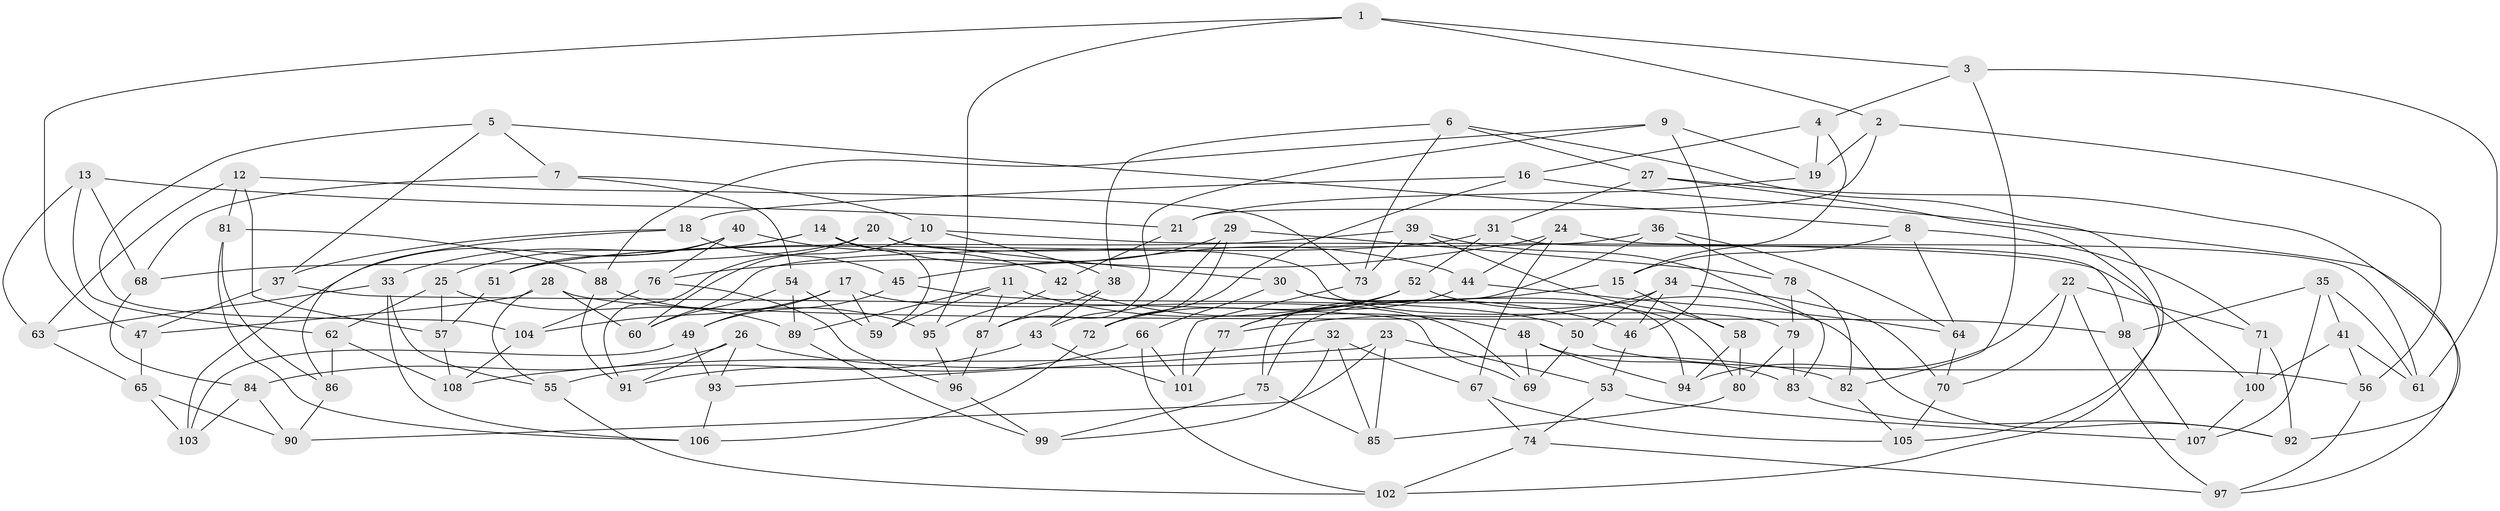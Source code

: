 // coarse degree distribution, {4: 0.3384615384615385, 6: 0.5384615384615384, 5: 0.12307692307692308}
// Generated by graph-tools (version 1.1) at 2025/52/02/27/25 19:52:26]
// undirected, 108 vertices, 216 edges
graph export_dot {
graph [start="1"]
  node [color=gray90,style=filled];
  1;
  2;
  3;
  4;
  5;
  6;
  7;
  8;
  9;
  10;
  11;
  12;
  13;
  14;
  15;
  16;
  17;
  18;
  19;
  20;
  21;
  22;
  23;
  24;
  25;
  26;
  27;
  28;
  29;
  30;
  31;
  32;
  33;
  34;
  35;
  36;
  37;
  38;
  39;
  40;
  41;
  42;
  43;
  44;
  45;
  46;
  47;
  48;
  49;
  50;
  51;
  52;
  53;
  54;
  55;
  56;
  57;
  58;
  59;
  60;
  61;
  62;
  63;
  64;
  65;
  66;
  67;
  68;
  69;
  70;
  71;
  72;
  73;
  74;
  75;
  76;
  77;
  78;
  79;
  80;
  81;
  82;
  83;
  84;
  85;
  86;
  87;
  88;
  89;
  90;
  91;
  92;
  93;
  94;
  95;
  96;
  97;
  98;
  99;
  100;
  101;
  102;
  103;
  104;
  105;
  106;
  107;
  108;
  1 -- 47;
  1 -- 3;
  1 -- 2;
  1 -- 95;
  2 -- 56;
  2 -- 19;
  2 -- 21;
  3 -- 4;
  3 -- 82;
  3 -- 61;
  4 -- 15;
  4 -- 16;
  4 -- 19;
  5 -- 7;
  5 -- 8;
  5 -- 37;
  5 -- 104;
  6 -- 73;
  6 -- 27;
  6 -- 105;
  6 -- 38;
  7 -- 10;
  7 -- 54;
  7 -- 68;
  8 -- 71;
  8 -- 15;
  8 -- 64;
  9 -- 19;
  9 -- 88;
  9 -- 87;
  9 -- 46;
  10 -- 91;
  10 -- 100;
  10 -- 38;
  11 -- 89;
  11 -- 87;
  11 -- 46;
  11 -- 59;
  12 -- 57;
  12 -- 63;
  12 -- 73;
  12 -- 81;
  13 -- 21;
  13 -- 62;
  13 -- 68;
  13 -- 63;
  14 -- 25;
  14 -- 33;
  14 -- 59;
  14 -- 44;
  15 -- 75;
  15 -- 58;
  16 -- 18;
  16 -- 72;
  16 -- 97;
  17 -- 69;
  17 -- 49;
  17 -- 104;
  17 -- 59;
  18 -- 86;
  18 -- 45;
  18 -- 37;
  19 -- 21;
  20 -- 68;
  20 -- 79;
  20 -- 30;
  20 -- 60;
  21 -- 42;
  22 -- 71;
  22 -- 94;
  22 -- 97;
  22 -- 70;
  23 -- 85;
  23 -- 90;
  23 -- 53;
  23 -- 93;
  24 -- 61;
  24 -- 44;
  24 -- 67;
  24 -- 76;
  25 -- 57;
  25 -- 89;
  25 -- 62;
  26 -- 84;
  26 -- 82;
  26 -- 91;
  26 -- 93;
  27 -- 31;
  27 -- 92;
  27 -- 102;
  28 -- 47;
  28 -- 60;
  28 -- 98;
  28 -- 55;
  29 -- 72;
  29 -- 45;
  29 -- 43;
  29 -- 78;
  30 -- 80;
  30 -- 66;
  30 -- 94;
  31 -- 51;
  31 -- 98;
  31 -- 52;
  32 -- 108;
  32 -- 85;
  32 -- 67;
  32 -- 99;
  33 -- 106;
  33 -- 55;
  33 -- 63;
  34 -- 70;
  34 -- 77;
  34 -- 50;
  34 -- 46;
  35 -- 107;
  35 -- 61;
  35 -- 98;
  35 -- 41;
  36 -- 64;
  36 -- 75;
  36 -- 78;
  36 -- 60;
  37 -- 47;
  37 -- 69;
  38 -- 87;
  38 -- 43;
  39 -- 73;
  39 -- 51;
  39 -- 83;
  39 -- 58;
  40 -- 76;
  40 -- 51;
  40 -- 103;
  40 -- 42;
  41 -- 61;
  41 -- 100;
  41 -- 56;
  42 -- 48;
  42 -- 95;
  43 -- 55;
  43 -- 101;
  44 -- 77;
  44 -- 64;
  45 -- 50;
  45 -- 49;
  46 -- 53;
  47 -- 65;
  48 -- 94;
  48 -- 83;
  48 -- 69;
  49 -- 103;
  49 -- 93;
  50 -- 69;
  50 -- 56;
  51 -- 57;
  52 -- 77;
  52 -- 72;
  52 -- 92;
  53 -- 74;
  53 -- 107;
  54 -- 59;
  54 -- 60;
  54 -- 89;
  55 -- 102;
  56 -- 97;
  57 -- 108;
  58 -- 94;
  58 -- 80;
  62 -- 86;
  62 -- 108;
  63 -- 65;
  64 -- 70;
  65 -- 90;
  65 -- 103;
  66 -- 91;
  66 -- 101;
  66 -- 102;
  67 -- 74;
  67 -- 105;
  68 -- 84;
  70 -- 105;
  71 -- 92;
  71 -- 100;
  72 -- 106;
  73 -- 101;
  74 -- 97;
  74 -- 102;
  75 -- 85;
  75 -- 99;
  76 -- 104;
  76 -- 96;
  77 -- 101;
  78 -- 82;
  78 -- 79;
  79 -- 80;
  79 -- 83;
  80 -- 85;
  81 -- 88;
  81 -- 106;
  81 -- 86;
  82 -- 105;
  83 -- 92;
  84 -- 90;
  84 -- 103;
  86 -- 90;
  87 -- 96;
  88 -- 91;
  88 -- 95;
  89 -- 99;
  93 -- 106;
  95 -- 96;
  96 -- 99;
  98 -- 107;
  100 -- 107;
  104 -- 108;
}
